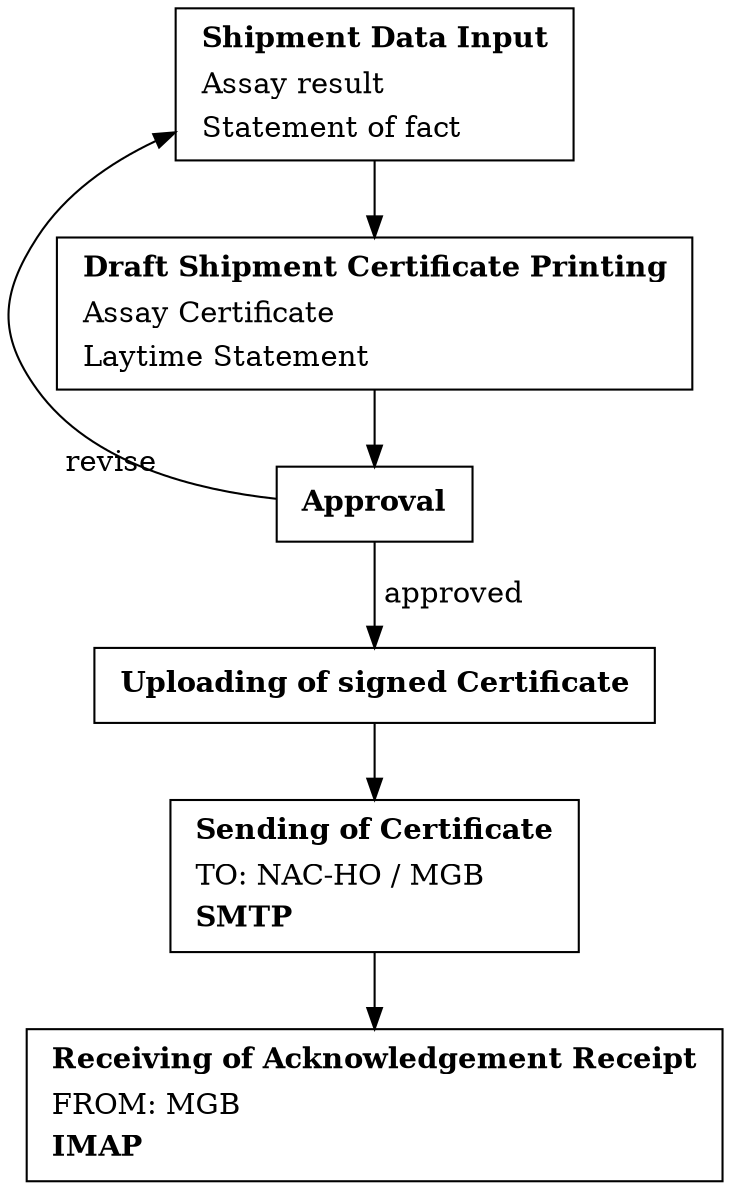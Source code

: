 digraph email_flow {
    node [shape = box]
        approval [label=<<TABLE BORDER="0">
            <TR><TD ALIGN="LEFT"><B>Approval</B></TD></TR>
            </TABLE>>];
        browser_input [label=<<TABLE BORDER="0">
            <TR><TD ALIGN="LEFT"><B>Shipment Data Input</B></TD></TR>
            <TR><TD ALIGN="LEFT">Assay result</TD></TR>
            <TR><TD ALIGN="LEFT">Statement of fact</TD></TR>
            </TABLE>>];
        draft_document [label=<<TABLE BORDER="0">
            <TR><TD ALIGN="LEFT"><B>Draft Shipment Certificate Printing</B></TD></TR>
            <TR><TD ALIGN="LEFT">Assay Certificate</TD></TR>
            <TR><TD ALIGN="LEFT">Laytime Statement</TD></TR>
            </TABLE>>];
        draft_document [label=<<TABLE BORDER="0">
            <TR><TD ALIGN="LEFT"><B>Draft Shipment Certificate Printing</B></TD></TR>
            <TR><TD ALIGN="LEFT">Assay Certificate</TD></TR>
            <TR><TD ALIGN="LEFT">Laytime Statement</TD></TR>
            </TABLE>>];
        receiving [label=<<TABLE BORDER="0">
            <TR><TD ALIGN="LEFT"><B>Receiving of Acknowledgement Receipt</B></TD></TR>
            <TR><TD ALIGN="LEFT">FROM: MGB</TD></TR>
            <TR><TD ALIGN="LEFT"><B>IMAP</B></TD></TR>
            </TABLE>>];
        sending [label=<<TABLE BORDER="0">
            <TR><TD ALIGN="LEFT"><B>Sending of Certificate</B></TD></TR>
            <TR><TD ALIGN="LEFT">TO: NAC-HO / MGB</TD></TR>
            <TR><TD ALIGN="LEFT"><B>SMTP</B></TD></TR>
            </TABLE>>];
        uploading [label=<<TABLE BORDER="0">
            <TR><TD ALIGN="LEFT"><B>Uploading of signed Certificate</B></TD></TR>
            </TABLE>>];

    approval -> browser_input [constraint=false,xlabel="revise  "];
    approval -> uploading [label=" approved"];
    browser_input -> draft_document;
    draft_document -> approval;
    sending -> receiving;
    uploading -> sending;

}
